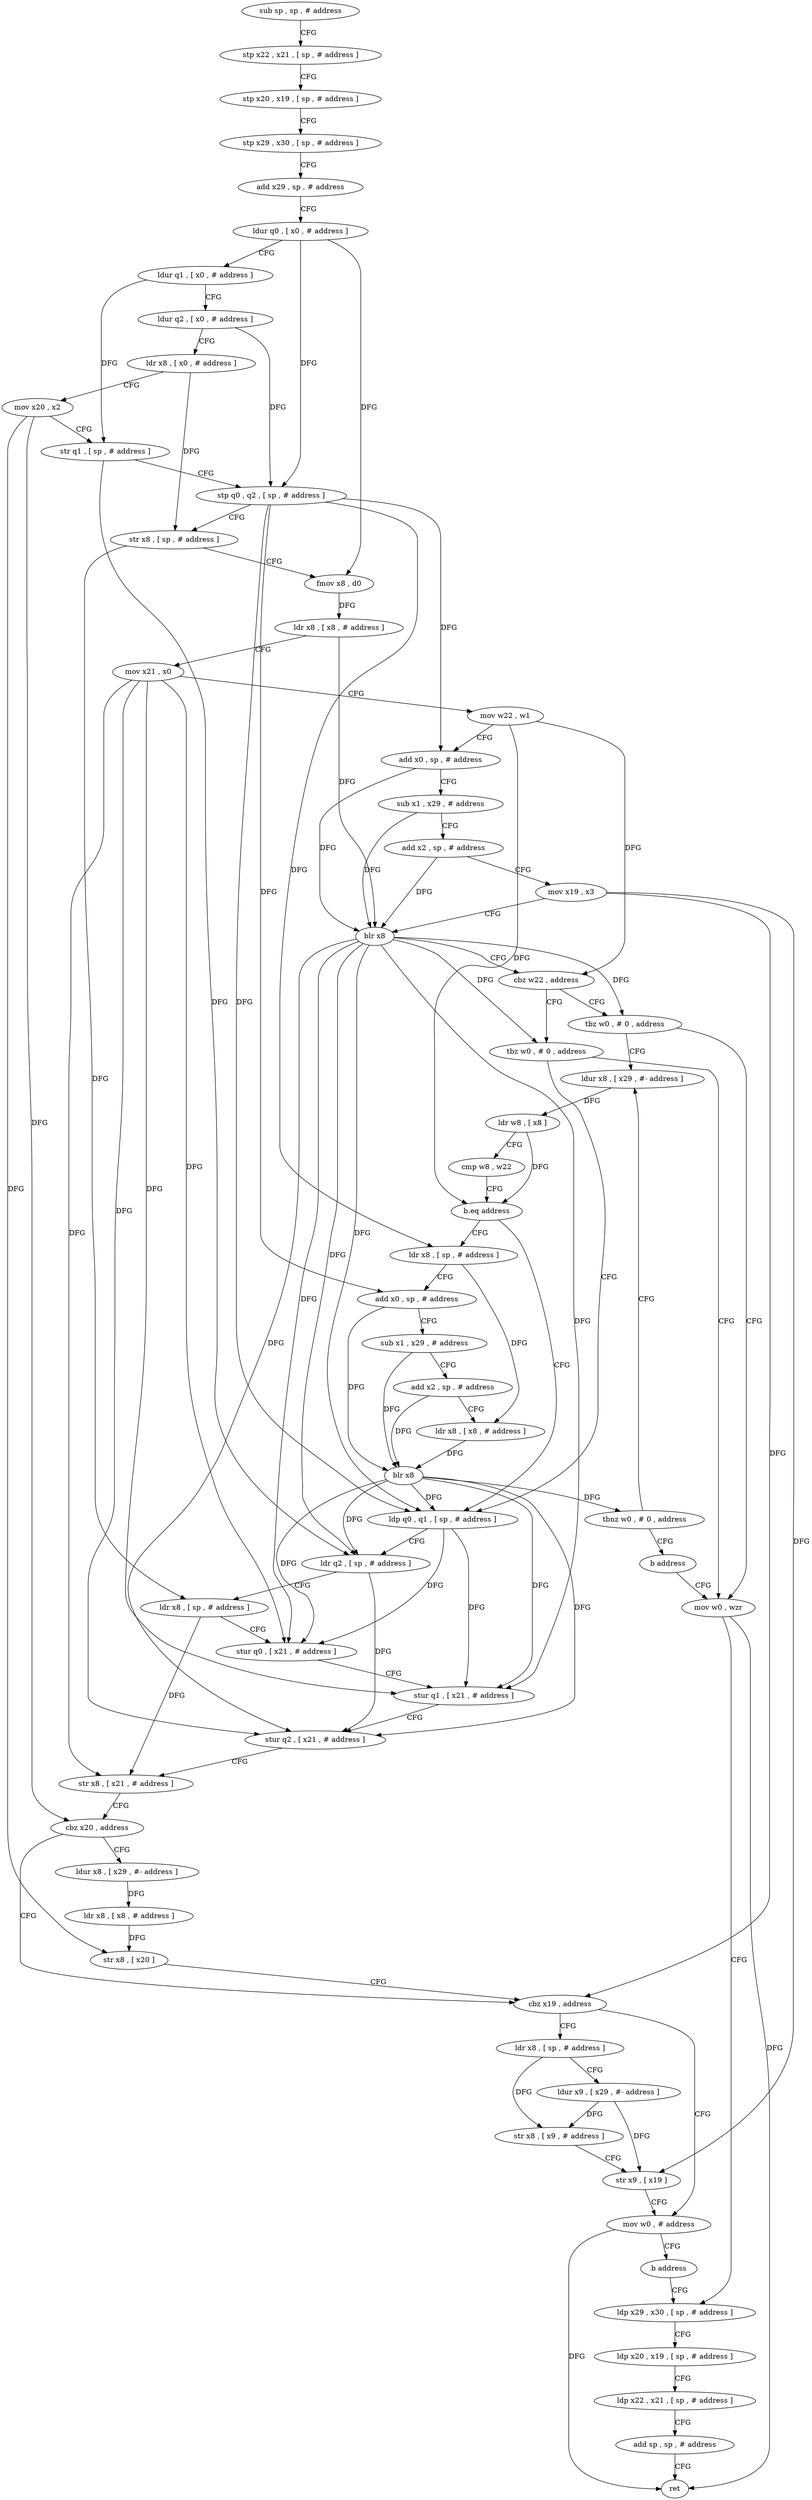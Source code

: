 digraph "func" {
"71232" [label = "sub sp , sp , # address" ]
"71236" [label = "stp x22 , x21 , [ sp , # address ]" ]
"71240" [label = "stp x20 , x19 , [ sp , # address ]" ]
"71244" [label = "stp x29 , x30 , [ sp , # address ]" ]
"71248" [label = "add x29 , sp , # address" ]
"71252" [label = "ldur q0 , [ x0 , # address ]" ]
"71256" [label = "ldur q1 , [ x0 , # address ]" ]
"71260" [label = "ldur q2 , [ x0 , # address ]" ]
"71264" [label = "ldr x8 , [ x0 , # address ]" ]
"71268" [label = "mov x20 , x2" ]
"71272" [label = "str q1 , [ sp , # address ]" ]
"71276" [label = "stp q0 , q2 , [ sp , # address ]" ]
"71280" [label = "str x8 , [ sp , # address ]" ]
"71284" [label = "fmov x8 , d0" ]
"71288" [label = "ldr x8 , [ x8 , # address ]" ]
"71292" [label = "mov x21 , x0" ]
"71296" [label = "mov w22 , w1" ]
"71300" [label = "add x0 , sp , # address" ]
"71304" [label = "sub x1 , x29 , # address" ]
"71308" [label = "add x2 , sp , # address" ]
"71312" [label = "mov x19 , x3" ]
"71316" [label = "blr x8" ]
"71320" [label = "cbz w22 , address" ]
"71376" [label = "tbz w0 , # 0 , address" ]
"71324" [label = "tbz w0 , # 0 , address" ]
"71452" [label = "mov w0 , wzr" ]
"71380" [label = "ldp q0 , q1 , [ sp , # address ]" ]
"71328" [label = "ldur x8 , [ x29 , #- address ]" ]
"71456" [label = "ldp x29 , x30 , [ sp , # address ]" ]
"71384" [label = "ldr q2 , [ sp , # address ]" ]
"71388" [label = "ldr x8 , [ sp , # address ]" ]
"71392" [label = "stur q0 , [ x21 , # address ]" ]
"71396" [label = "stur q1 , [ x21 , # address ]" ]
"71400" [label = "stur q2 , [ x21 , # address ]" ]
"71404" [label = "str x8 , [ x21 , # address ]" ]
"71408" [label = "cbz x20 , address" ]
"71424" [label = "cbz x19 , address" ]
"71412" [label = "ldur x8 , [ x29 , #- address ]" ]
"71332" [label = "ldr w8 , [ x8 ]" ]
"71336" [label = "cmp w8 , w22" ]
"71340" [label = "b.eq address" ]
"71344" [label = "ldr x8 , [ sp , # address ]" ]
"71444" [label = "mov w0 , # address" ]
"71428" [label = "ldr x8 , [ sp , # address ]" ]
"71416" [label = "ldr x8 , [ x8 , # address ]" ]
"71420" [label = "str x8 , [ x20 ]" ]
"71348" [label = "add x0 , sp , # address" ]
"71352" [label = "sub x1 , x29 , # address" ]
"71356" [label = "add x2 , sp , # address" ]
"71360" [label = "ldr x8 , [ x8 , # address ]" ]
"71364" [label = "blr x8" ]
"71368" [label = "tbnz w0 , # 0 , address" ]
"71372" [label = "b address" ]
"71448" [label = "b address" ]
"71432" [label = "ldur x9 , [ x29 , #- address ]" ]
"71436" [label = "str x8 , [ x9 , # address ]" ]
"71440" [label = "str x9 , [ x19 ]" ]
"71460" [label = "ldp x20 , x19 , [ sp , # address ]" ]
"71464" [label = "ldp x22 , x21 , [ sp , # address ]" ]
"71468" [label = "add sp , sp , # address" ]
"71472" [label = "ret" ]
"71232" -> "71236" [ label = "CFG" ]
"71236" -> "71240" [ label = "CFG" ]
"71240" -> "71244" [ label = "CFG" ]
"71244" -> "71248" [ label = "CFG" ]
"71248" -> "71252" [ label = "CFG" ]
"71252" -> "71256" [ label = "CFG" ]
"71252" -> "71276" [ label = "DFG" ]
"71252" -> "71284" [ label = "DFG" ]
"71256" -> "71260" [ label = "CFG" ]
"71256" -> "71272" [ label = "DFG" ]
"71260" -> "71264" [ label = "CFG" ]
"71260" -> "71276" [ label = "DFG" ]
"71264" -> "71268" [ label = "CFG" ]
"71264" -> "71280" [ label = "DFG" ]
"71268" -> "71272" [ label = "CFG" ]
"71268" -> "71408" [ label = "DFG" ]
"71268" -> "71420" [ label = "DFG" ]
"71272" -> "71276" [ label = "CFG" ]
"71272" -> "71384" [ label = "DFG" ]
"71276" -> "71280" [ label = "CFG" ]
"71276" -> "71380" [ label = "DFG" ]
"71276" -> "71344" [ label = "DFG" ]
"71276" -> "71300" [ label = "DFG" ]
"71276" -> "71348" [ label = "DFG" ]
"71280" -> "71284" [ label = "CFG" ]
"71280" -> "71388" [ label = "DFG" ]
"71284" -> "71288" [ label = "DFG" ]
"71288" -> "71292" [ label = "CFG" ]
"71288" -> "71316" [ label = "DFG" ]
"71292" -> "71296" [ label = "CFG" ]
"71292" -> "71392" [ label = "DFG" ]
"71292" -> "71396" [ label = "DFG" ]
"71292" -> "71400" [ label = "DFG" ]
"71292" -> "71404" [ label = "DFG" ]
"71296" -> "71300" [ label = "CFG" ]
"71296" -> "71320" [ label = "DFG" ]
"71296" -> "71340" [ label = "DFG" ]
"71300" -> "71304" [ label = "CFG" ]
"71300" -> "71316" [ label = "DFG" ]
"71304" -> "71308" [ label = "CFG" ]
"71304" -> "71316" [ label = "DFG" ]
"71308" -> "71312" [ label = "CFG" ]
"71308" -> "71316" [ label = "DFG" ]
"71312" -> "71316" [ label = "CFG" ]
"71312" -> "71424" [ label = "DFG" ]
"71312" -> "71440" [ label = "DFG" ]
"71316" -> "71320" [ label = "CFG" ]
"71316" -> "71376" [ label = "DFG" ]
"71316" -> "71324" [ label = "DFG" ]
"71316" -> "71380" [ label = "DFG" ]
"71316" -> "71392" [ label = "DFG" ]
"71316" -> "71396" [ label = "DFG" ]
"71316" -> "71384" [ label = "DFG" ]
"71316" -> "71400" [ label = "DFG" ]
"71320" -> "71376" [ label = "CFG" ]
"71320" -> "71324" [ label = "CFG" ]
"71376" -> "71452" [ label = "CFG" ]
"71376" -> "71380" [ label = "CFG" ]
"71324" -> "71452" [ label = "CFG" ]
"71324" -> "71328" [ label = "CFG" ]
"71452" -> "71456" [ label = "CFG" ]
"71452" -> "71472" [ label = "DFG" ]
"71380" -> "71384" [ label = "CFG" ]
"71380" -> "71392" [ label = "DFG" ]
"71380" -> "71396" [ label = "DFG" ]
"71328" -> "71332" [ label = "DFG" ]
"71456" -> "71460" [ label = "CFG" ]
"71384" -> "71388" [ label = "CFG" ]
"71384" -> "71400" [ label = "DFG" ]
"71388" -> "71392" [ label = "CFG" ]
"71388" -> "71404" [ label = "DFG" ]
"71392" -> "71396" [ label = "CFG" ]
"71396" -> "71400" [ label = "CFG" ]
"71400" -> "71404" [ label = "CFG" ]
"71404" -> "71408" [ label = "CFG" ]
"71408" -> "71424" [ label = "CFG" ]
"71408" -> "71412" [ label = "CFG" ]
"71424" -> "71444" [ label = "CFG" ]
"71424" -> "71428" [ label = "CFG" ]
"71412" -> "71416" [ label = "DFG" ]
"71332" -> "71336" [ label = "CFG" ]
"71332" -> "71340" [ label = "DFG" ]
"71336" -> "71340" [ label = "CFG" ]
"71340" -> "71380" [ label = "CFG" ]
"71340" -> "71344" [ label = "CFG" ]
"71344" -> "71348" [ label = "CFG" ]
"71344" -> "71360" [ label = "DFG" ]
"71444" -> "71448" [ label = "CFG" ]
"71444" -> "71472" [ label = "DFG" ]
"71428" -> "71432" [ label = "CFG" ]
"71428" -> "71436" [ label = "DFG" ]
"71416" -> "71420" [ label = "DFG" ]
"71420" -> "71424" [ label = "CFG" ]
"71348" -> "71352" [ label = "CFG" ]
"71348" -> "71364" [ label = "DFG" ]
"71352" -> "71356" [ label = "CFG" ]
"71352" -> "71364" [ label = "DFG" ]
"71356" -> "71360" [ label = "CFG" ]
"71356" -> "71364" [ label = "DFG" ]
"71360" -> "71364" [ label = "DFG" ]
"71364" -> "71368" [ label = "DFG" ]
"71364" -> "71392" [ label = "DFG" ]
"71364" -> "71396" [ label = "DFG" ]
"71364" -> "71400" [ label = "DFG" ]
"71364" -> "71380" [ label = "DFG" ]
"71364" -> "71384" [ label = "DFG" ]
"71368" -> "71328" [ label = "CFG" ]
"71368" -> "71372" [ label = "CFG" ]
"71372" -> "71452" [ label = "CFG" ]
"71448" -> "71456" [ label = "CFG" ]
"71432" -> "71436" [ label = "DFG" ]
"71432" -> "71440" [ label = "DFG" ]
"71436" -> "71440" [ label = "CFG" ]
"71440" -> "71444" [ label = "CFG" ]
"71460" -> "71464" [ label = "CFG" ]
"71464" -> "71468" [ label = "CFG" ]
"71468" -> "71472" [ label = "CFG" ]
}
